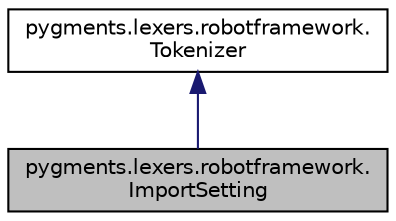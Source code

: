 digraph "pygments.lexers.robotframework.ImportSetting"
{
 // LATEX_PDF_SIZE
  edge [fontname="Helvetica",fontsize="10",labelfontname="Helvetica",labelfontsize="10"];
  node [fontname="Helvetica",fontsize="10",shape=record];
  Node1 [label="pygments.lexers.robotframework.\lImportSetting",height=0.2,width=0.4,color="black", fillcolor="grey75", style="filled", fontcolor="black",tooltip=" "];
  Node2 -> Node1 [dir="back",color="midnightblue",fontsize="10",style="solid"];
  Node2 [label="pygments.lexers.robotframework.\lTokenizer",height=0.2,width=0.4,color="black", fillcolor="white", style="filled",URL="$classpygments_1_1lexers_1_1robotframework_1_1Tokenizer.html",tooltip=" "];
}
